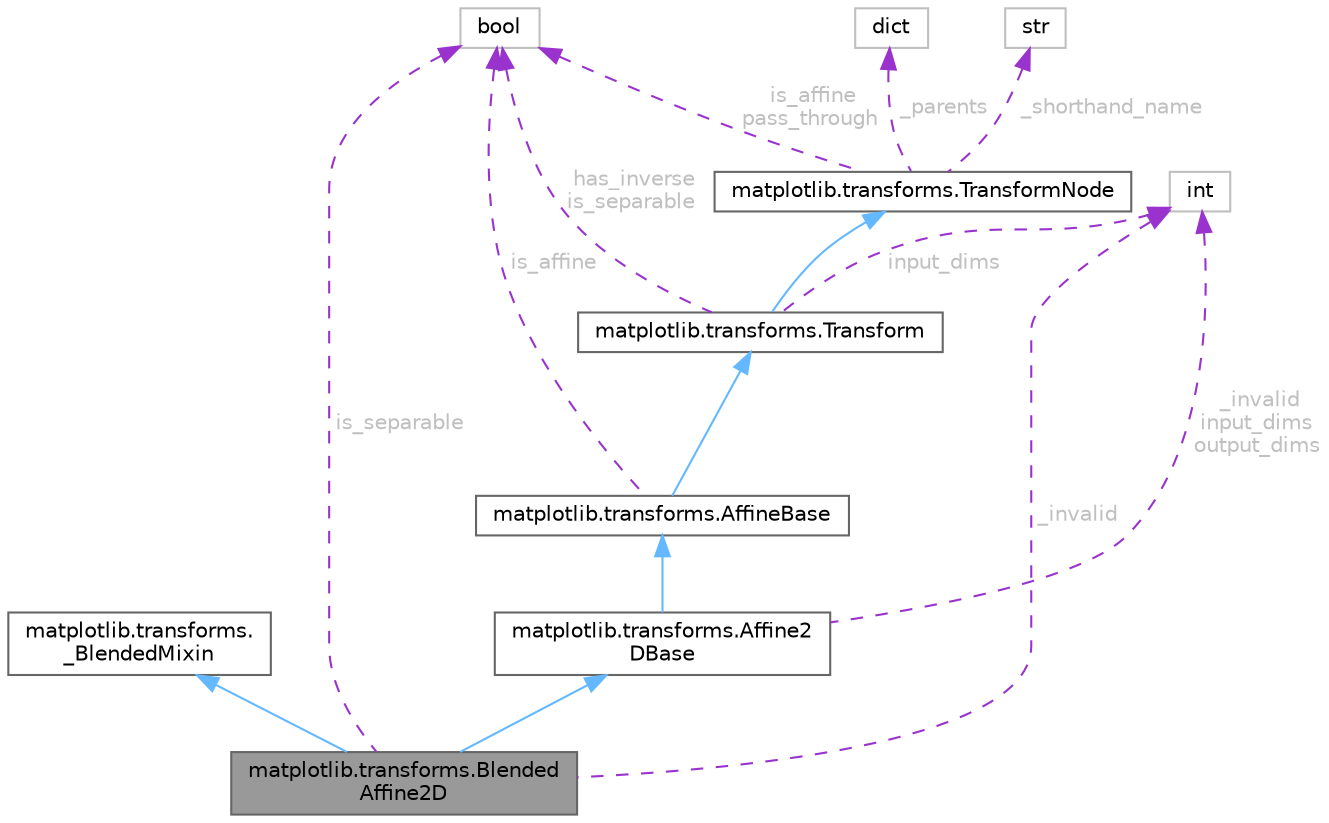 digraph "matplotlib.transforms.BlendedAffine2D"
{
 // LATEX_PDF_SIZE
  bgcolor="transparent";
  edge [fontname=Helvetica,fontsize=10,labelfontname=Helvetica,labelfontsize=10];
  node [fontname=Helvetica,fontsize=10,shape=box,height=0.2,width=0.4];
  Node1 [id="Node000001",label="matplotlib.transforms.Blended\lAffine2D",height=0.2,width=0.4,color="gray40", fillcolor="grey60", style="filled", fontcolor="black",tooltip=" "];
  Node2 -> Node1 [id="edge15_Node000001_Node000002",dir="back",color="steelblue1",style="solid",tooltip=" "];
  Node2 [id="Node000002",label="matplotlib.transforms.\l_BlendedMixin",height=0.2,width=0.4,color="gray40", fillcolor="white", style="filled",URL="$d2/d70/classmatplotlib_1_1transforms_1_1__BlendedMixin.html",tooltip=" "];
  Node3 -> Node1 [id="edge16_Node000001_Node000003",dir="back",color="steelblue1",style="solid",tooltip=" "];
  Node3 [id="Node000003",label="matplotlib.transforms.Affine2\lDBase",height=0.2,width=0.4,color="gray40", fillcolor="white", style="filled",URL="$dc/daa/classmatplotlib_1_1transforms_1_1Affine2DBase.html",tooltip=" "];
  Node4 -> Node3 [id="edge17_Node000003_Node000004",dir="back",color="steelblue1",style="solid",tooltip=" "];
  Node4 [id="Node000004",label="matplotlib.transforms.AffineBase",height=0.2,width=0.4,color="gray40", fillcolor="white", style="filled",URL="$d7/d5c/classmatplotlib_1_1transforms_1_1AffineBase.html",tooltip=" "];
  Node5 -> Node4 [id="edge18_Node000004_Node000005",dir="back",color="steelblue1",style="solid",tooltip=" "];
  Node5 [id="Node000005",label="matplotlib.transforms.Transform",height=0.2,width=0.4,color="gray40", fillcolor="white", style="filled",URL="$db/df6/classmatplotlib_1_1transforms_1_1Transform.html",tooltip=" "];
  Node6 -> Node5 [id="edge19_Node000005_Node000006",dir="back",color="steelblue1",style="solid",tooltip=" "];
  Node6 [id="Node000006",label="matplotlib.transforms.TransformNode",height=0.2,width=0.4,color="gray40", fillcolor="white", style="filled",URL="$d0/da9/classmatplotlib_1_1transforms_1_1TransformNode.html",tooltip=" "];
  Node7 -> Node6 [id="edge20_Node000006_Node000007",dir="back",color="darkorchid3",style="dashed",tooltip=" ",label=" is_affine\npass_through",fontcolor="grey" ];
  Node7 [id="Node000007",label="bool",height=0.2,width=0.4,color="grey75", fillcolor="white", style="filled",tooltip=" "];
  Node8 -> Node6 [id="edge21_Node000006_Node000008",dir="back",color="darkorchid3",style="dashed",tooltip=" ",label=" _parents",fontcolor="grey" ];
  Node8 [id="Node000008",label="dict",height=0.2,width=0.4,color="grey75", fillcolor="white", style="filled",tooltip=" "];
  Node9 -> Node6 [id="edge22_Node000006_Node000009",dir="back",color="darkorchid3",style="dashed",tooltip=" ",label=" _shorthand_name",fontcolor="grey" ];
  Node9 [id="Node000009",label="str",height=0.2,width=0.4,color="grey75", fillcolor="white", style="filled",tooltip=" "];
  Node10 -> Node5 [id="edge23_Node000005_Node000010",dir="back",color="darkorchid3",style="dashed",tooltip=" ",label=" input_dims",fontcolor="grey" ];
  Node10 [id="Node000010",label="int",height=0.2,width=0.4,color="grey75", fillcolor="white", style="filled",tooltip=" "];
  Node7 -> Node5 [id="edge24_Node000005_Node000007",dir="back",color="darkorchid3",style="dashed",tooltip=" ",label=" has_inverse\nis_separable",fontcolor="grey" ];
  Node7 -> Node4 [id="edge25_Node000004_Node000007",dir="back",color="darkorchid3",style="dashed",tooltip=" ",label=" is_affine",fontcolor="grey" ];
  Node10 -> Node3 [id="edge26_Node000003_Node000010",dir="back",color="darkorchid3",style="dashed",tooltip=" ",label=" _invalid\ninput_dims\noutput_dims",fontcolor="grey" ];
  Node7 -> Node1 [id="edge27_Node000001_Node000007",dir="back",color="darkorchid3",style="dashed",tooltip=" ",label=" is_separable",fontcolor="grey" ];
  Node10 -> Node1 [id="edge28_Node000001_Node000010",dir="back",color="darkorchid3",style="dashed",tooltip=" ",label=" _invalid",fontcolor="grey" ];
}
